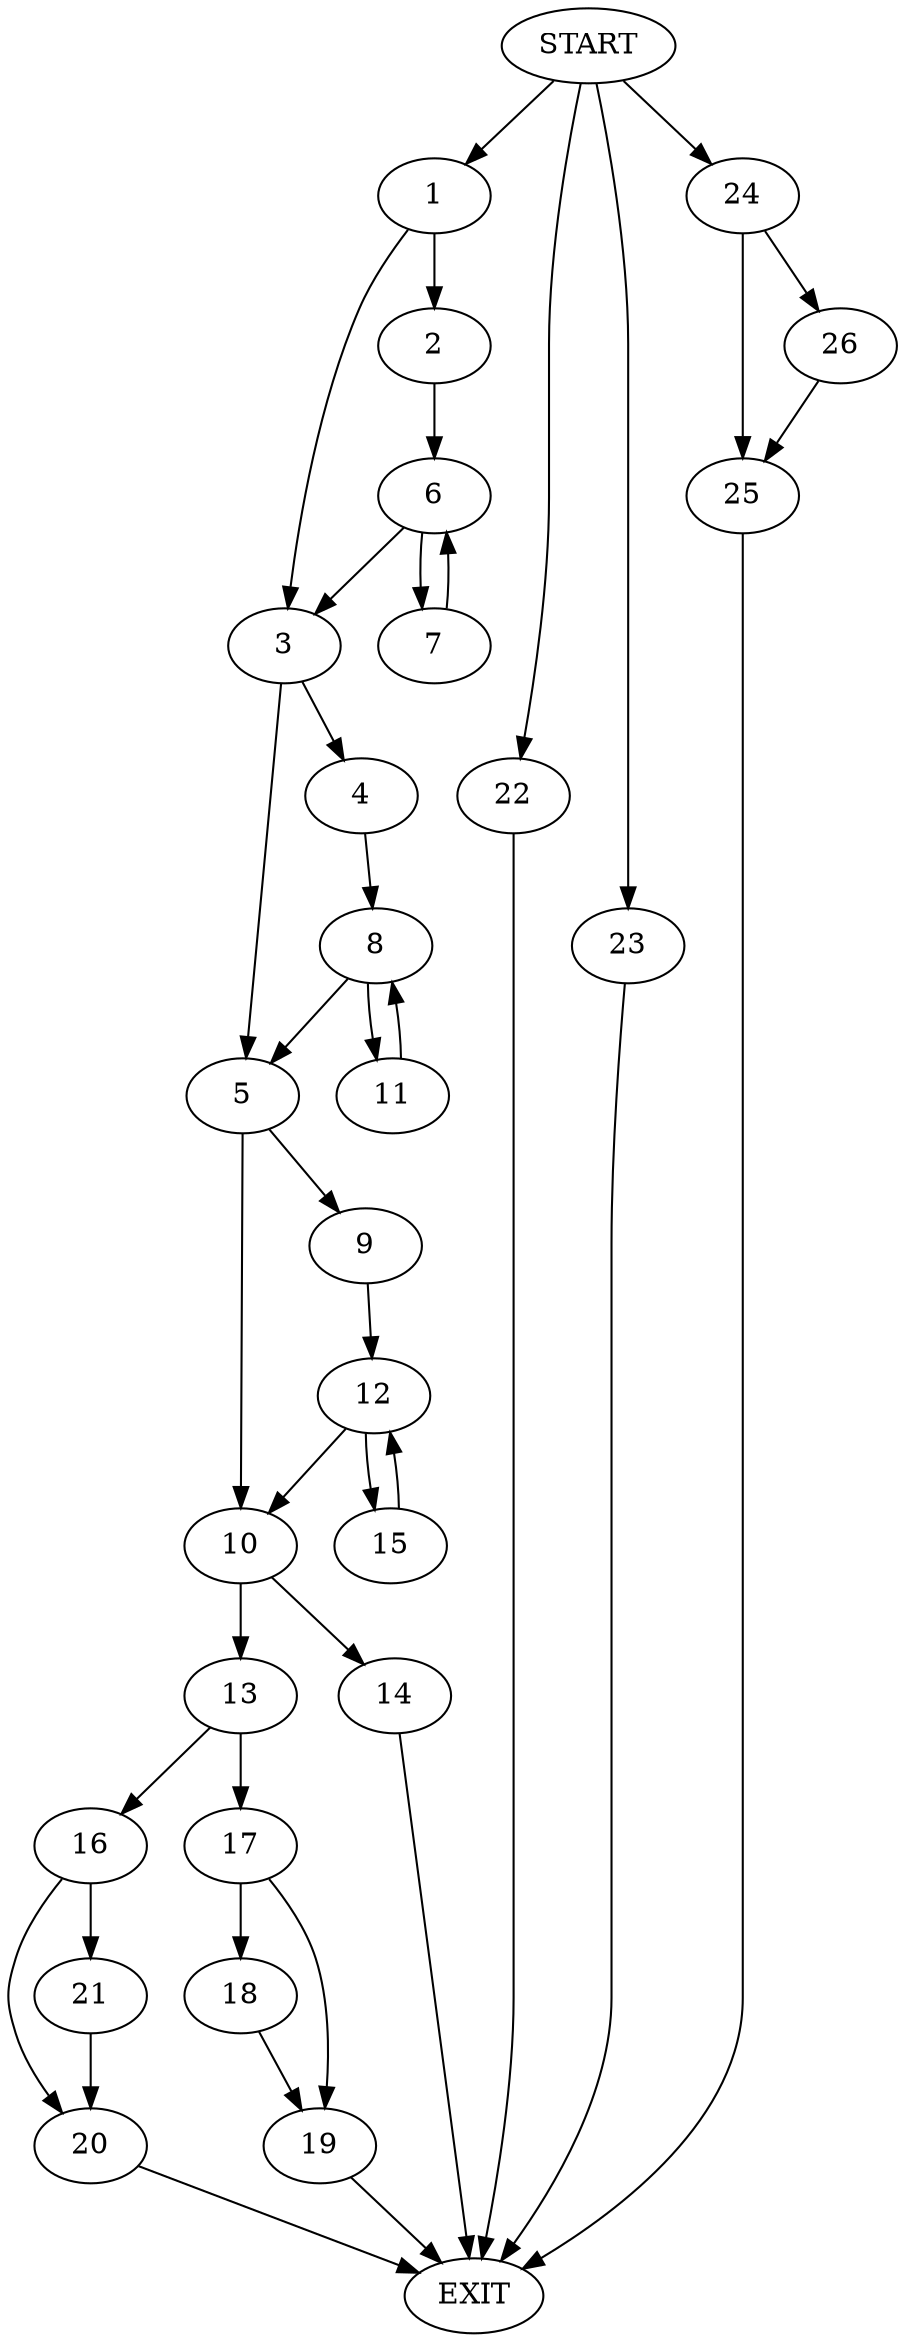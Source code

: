 digraph {
0 [label="START"]
27 [label="EXIT"]
0 -> 1
1 -> 2
1 -> 3
3 -> 4
3 -> 5
2 -> 6
6 -> 3
6 -> 7
7 -> 6
4 -> 8
5 -> 9
5 -> 10
8 -> 11
8 -> 5
11 -> 8
9 -> 12
10 -> 13
10 -> 14
12 -> 15
12 -> 10
15 -> 12
13 -> 16
13 -> 17
14 -> 27
17 -> 18
17 -> 19
16 -> 20
16 -> 21
20 -> 27
21 -> 20
19 -> 27
18 -> 19
0 -> 22
22 -> 27
0 -> 23
23 -> 27
0 -> 24
24 -> 25
24 -> 26
25 -> 27
26 -> 25
}
